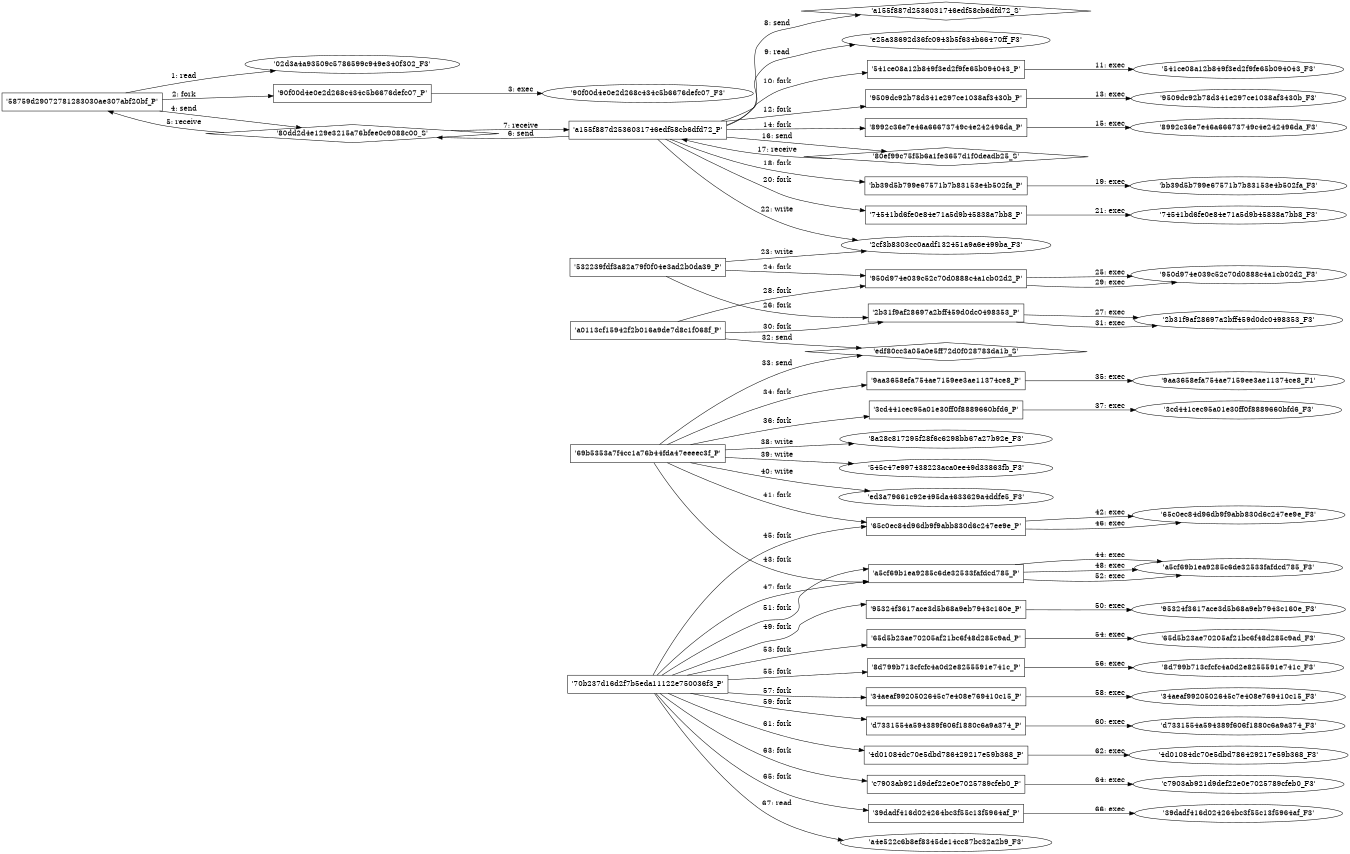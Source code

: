 digraph "D:\Learning\Paper\apt\基于CTI的攻击预警\Dataset\攻击图\ASGfromALLCTI\Vulnerability Spotlight A deep dive into WAGO’s cloud connectivity and the vulnerabilities that arise.dot" {
rankdir="LR"
size="9"
fixedsize="false"
splines="true"
nodesep=0.3
ranksep=0
fontsize=10
overlap="scalexy"
engine= "neato"
	"'02d3a4a93509c5786599c949e340f302_F3'" [node_type=file shape=ellipse]
	"'58759d29072781283030ae307abf20bf_P'" [node_type=Process shape=box]
	"'58759d29072781283030ae307abf20bf_P'" -> "'02d3a4a93509c5786599c949e340f302_F3'" [label="1: read"]
	"'58759d29072781283030ae307abf20bf_P'" [node_type=Process shape=box]
	"'90f00d4e0e2d268c434c5b6676defc07_P'" [node_type=Process shape=box]
	"'58759d29072781283030ae307abf20bf_P'" -> "'90f00d4e0e2d268c434c5b6676defc07_P'" [label="2: fork"]
	"'90f00d4e0e2d268c434c5b6676defc07_P'" [node_type=Process shape=box]
	"'90f00d4e0e2d268c434c5b6676defc07_F3'" [node_type=File shape=ellipse]
	"'90f00d4e0e2d268c434c5b6676defc07_P'" -> "'90f00d4e0e2d268c434c5b6676defc07_F3'" [label="3: exec"]
	"'80dd2d4e129e3215a76bfee0c9088c00_S'" [node_type=Socket shape=diamond]
	"'58759d29072781283030ae307abf20bf_P'" [node_type=Process shape=box]
	"'58759d29072781283030ae307abf20bf_P'" -> "'80dd2d4e129e3215a76bfee0c9088c00_S'" [label="4: send"]
	"'80dd2d4e129e3215a76bfee0c9088c00_S'" -> "'58759d29072781283030ae307abf20bf_P'" [label="5: receive"]
	"'80dd2d4e129e3215a76bfee0c9088c00_S'" [node_type=Socket shape=diamond]
	"'a155f887d2536031746edf58cb6dfd72_P'" [node_type=Process shape=box]
	"'a155f887d2536031746edf58cb6dfd72_P'" -> "'80dd2d4e129e3215a76bfee0c9088c00_S'" [label="6: send"]
	"'80dd2d4e129e3215a76bfee0c9088c00_S'" -> "'a155f887d2536031746edf58cb6dfd72_P'" [label="7: receive"]
	"'a155f887d2536031746edf58cb6dfd72_S'" [node_type=Socket shape=diamond]
	"'a155f887d2536031746edf58cb6dfd72_P'" [node_type=Process shape=box]
	"'a155f887d2536031746edf58cb6dfd72_P'" -> "'a155f887d2536031746edf58cb6dfd72_S'" [label="8: send"]
	"'e25a38692d36fc0943b5f634b66470ff_F3'" [node_type=file shape=ellipse]
	"'a155f887d2536031746edf58cb6dfd72_P'" [node_type=Process shape=box]
	"'a155f887d2536031746edf58cb6dfd72_P'" -> "'e25a38692d36fc0943b5f634b66470ff_F3'" [label="9: read"]
	"'a155f887d2536031746edf58cb6dfd72_P'" [node_type=Process shape=box]
	"'541ce08a12b849f3ed2f9fe65b094043_P'" [node_type=Process shape=box]
	"'a155f887d2536031746edf58cb6dfd72_P'" -> "'541ce08a12b849f3ed2f9fe65b094043_P'" [label="10: fork"]
	"'541ce08a12b849f3ed2f9fe65b094043_P'" [node_type=Process shape=box]
	"'541ce08a12b849f3ed2f9fe65b094043_F3'" [node_type=File shape=ellipse]
	"'541ce08a12b849f3ed2f9fe65b094043_P'" -> "'541ce08a12b849f3ed2f9fe65b094043_F3'" [label="11: exec"]
	"'a155f887d2536031746edf58cb6dfd72_P'" [node_type=Process shape=box]
	"'9509dc92b78d341e297ce1038af3430b_P'" [node_type=Process shape=box]
	"'a155f887d2536031746edf58cb6dfd72_P'" -> "'9509dc92b78d341e297ce1038af3430b_P'" [label="12: fork"]
	"'9509dc92b78d341e297ce1038af3430b_P'" [node_type=Process shape=box]
	"'9509dc92b78d341e297ce1038af3430b_F3'" [node_type=File shape=ellipse]
	"'9509dc92b78d341e297ce1038af3430b_P'" -> "'9509dc92b78d341e297ce1038af3430b_F3'" [label="13: exec"]
	"'a155f887d2536031746edf58cb6dfd72_P'" [node_type=Process shape=box]
	"'8992c36e7e46a66673749c4e242496da_P'" [node_type=Process shape=box]
	"'a155f887d2536031746edf58cb6dfd72_P'" -> "'8992c36e7e46a66673749c4e242496da_P'" [label="14: fork"]
	"'8992c36e7e46a66673749c4e242496da_P'" [node_type=Process shape=box]
	"'8992c36e7e46a66673749c4e242496da_F3'" [node_type=File shape=ellipse]
	"'8992c36e7e46a66673749c4e242496da_P'" -> "'8992c36e7e46a66673749c4e242496da_F3'" [label="15: exec"]
	"'80ef99c75f5b6a1fe3657d1f0deadb25_S'" [node_type=Socket shape=diamond]
	"'a155f887d2536031746edf58cb6dfd72_P'" [node_type=Process shape=box]
	"'a155f887d2536031746edf58cb6dfd72_P'" -> "'80ef99c75f5b6a1fe3657d1f0deadb25_S'" [label="16: send"]
	"'80ef99c75f5b6a1fe3657d1f0deadb25_S'" -> "'a155f887d2536031746edf58cb6dfd72_P'" [label="17: receive"]
	"'a155f887d2536031746edf58cb6dfd72_P'" [node_type=Process shape=box]
	"'bb39d5b799e67571b7b83153e4b502fa_P'" [node_type=Process shape=box]
	"'a155f887d2536031746edf58cb6dfd72_P'" -> "'bb39d5b799e67571b7b83153e4b502fa_P'" [label="18: fork"]
	"'bb39d5b799e67571b7b83153e4b502fa_P'" [node_type=Process shape=box]
	"'bb39d5b799e67571b7b83153e4b502fa_F3'" [node_type=File shape=ellipse]
	"'bb39d5b799e67571b7b83153e4b502fa_P'" -> "'bb39d5b799e67571b7b83153e4b502fa_F3'" [label="19: exec"]
	"'a155f887d2536031746edf58cb6dfd72_P'" [node_type=Process shape=box]
	"'74541bd6fe0e84e71a5d9b45838a7bb8_P'" [node_type=Process shape=box]
	"'a155f887d2536031746edf58cb6dfd72_P'" -> "'74541bd6fe0e84e71a5d9b45838a7bb8_P'" [label="20: fork"]
	"'74541bd6fe0e84e71a5d9b45838a7bb8_P'" [node_type=Process shape=box]
	"'74541bd6fe0e84e71a5d9b45838a7bb8_F3'" [node_type=File shape=ellipse]
	"'74541bd6fe0e84e71a5d9b45838a7bb8_P'" -> "'74541bd6fe0e84e71a5d9b45838a7bb8_F3'" [label="21: exec"]
	"'2cf3b8303cc0aadf132451a9a6e499ba_F3'" [node_type=file shape=ellipse]
	"'a155f887d2536031746edf58cb6dfd72_P'" [node_type=Process shape=box]
	"'a155f887d2536031746edf58cb6dfd72_P'" -> "'2cf3b8303cc0aadf132451a9a6e499ba_F3'" [label="22: write"]
	"'2cf3b8303cc0aadf132451a9a6e499ba_F3'" [node_type=file shape=ellipse]
	"'532239fdf3a82a79f0f04e3ad2b0da39_P'" [node_type=Process shape=box]
	"'532239fdf3a82a79f0f04e3ad2b0da39_P'" -> "'2cf3b8303cc0aadf132451a9a6e499ba_F3'" [label="23: write"]
	"'532239fdf3a82a79f0f04e3ad2b0da39_P'" [node_type=Process shape=box]
	"'950d974e039c52c70d0888c4a1cb02d2_P'" [node_type=Process shape=box]
	"'532239fdf3a82a79f0f04e3ad2b0da39_P'" -> "'950d974e039c52c70d0888c4a1cb02d2_P'" [label="24: fork"]
	"'950d974e039c52c70d0888c4a1cb02d2_P'" [node_type=Process shape=box]
	"'950d974e039c52c70d0888c4a1cb02d2_F3'" [node_type=File shape=ellipse]
	"'950d974e039c52c70d0888c4a1cb02d2_P'" -> "'950d974e039c52c70d0888c4a1cb02d2_F3'" [label="25: exec"]
	"'532239fdf3a82a79f0f04e3ad2b0da39_P'" [node_type=Process shape=box]
	"'2b31f9af28697a2bff459d0dc0498353_P'" [node_type=Process shape=box]
	"'532239fdf3a82a79f0f04e3ad2b0da39_P'" -> "'2b31f9af28697a2bff459d0dc0498353_P'" [label="26: fork"]
	"'2b31f9af28697a2bff459d0dc0498353_P'" [node_type=Process shape=box]
	"'2b31f9af28697a2bff459d0dc0498353_F3'" [node_type=File shape=ellipse]
	"'2b31f9af28697a2bff459d0dc0498353_P'" -> "'2b31f9af28697a2bff459d0dc0498353_F3'" [label="27: exec"]
	"'a0113cf15942f2b016a9de7d8c1f068f_P'" [node_type=Process shape=box]
	"'950d974e039c52c70d0888c4a1cb02d2_P'" [node_type=Process shape=box]
	"'a0113cf15942f2b016a9de7d8c1f068f_P'" -> "'950d974e039c52c70d0888c4a1cb02d2_P'" [label="28: fork"]
	"'950d974e039c52c70d0888c4a1cb02d2_P'" [node_type=Process shape=box]
	"'950d974e039c52c70d0888c4a1cb02d2_F3'" [node_type=File shape=ellipse]
	"'950d974e039c52c70d0888c4a1cb02d2_P'" -> "'950d974e039c52c70d0888c4a1cb02d2_F3'" [label="29: exec"]
	"'a0113cf15942f2b016a9de7d8c1f068f_P'" [node_type=Process shape=box]
	"'2b31f9af28697a2bff459d0dc0498353_P'" [node_type=Process shape=box]
	"'a0113cf15942f2b016a9de7d8c1f068f_P'" -> "'2b31f9af28697a2bff459d0dc0498353_P'" [label="30: fork"]
	"'2b31f9af28697a2bff459d0dc0498353_P'" [node_type=Process shape=box]
	"'2b31f9af28697a2bff459d0dc0498353_F3'" [node_type=File shape=ellipse]
	"'2b31f9af28697a2bff459d0dc0498353_P'" -> "'2b31f9af28697a2bff459d0dc0498353_F3'" [label="31: exec"]
	"'edf80cc3a05a0e5ff72d0f028783da1b_S'" [node_type=Socket shape=diamond]
	"'a0113cf15942f2b016a9de7d8c1f068f_P'" [node_type=Process shape=box]
	"'a0113cf15942f2b016a9de7d8c1f068f_P'" -> "'edf80cc3a05a0e5ff72d0f028783da1b_S'" [label="32: send"]
	"'edf80cc3a05a0e5ff72d0f028783da1b_S'" [node_type=Socket shape=diamond]
	"'69b5353a7f4cc1a76b44fda47eeeec3f_P'" [node_type=Process shape=box]
	"'69b5353a7f4cc1a76b44fda47eeeec3f_P'" -> "'edf80cc3a05a0e5ff72d0f028783da1b_S'" [label="33: send"]
	"'69b5353a7f4cc1a76b44fda47eeeec3f_P'" [node_type=Process shape=box]
	"'9aa3658efa754ae7159ee3ae11374ce8_P'" [node_type=Process shape=box]
	"'69b5353a7f4cc1a76b44fda47eeeec3f_P'" -> "'9aa3658efa754ae7159ee3ae11374ce8_P'" [label="34: fork"]
	"'9aa3658efa754ae7159ee3ae11374ce8_P'" [node_type=Process shape=box]
	"'9aa3658efa754ae7159ee3ae11374ce8_F1'" [node_type=File shape=ellipse]
	"'9aa3658efa754ae7159ee3ae11374ce8_P'" -> "'9aa3658efa754ae7159ee3ae11374ce8_F1'" [label="35: exec"]
	"'69b5353a7f4cc1a76b44fda47eeeec3f_P'" [node_type=Process shape=box]
	"'3cd441cec95a01e30ff0f8889660bfd6_P'" [node_type=Process shape=box]
	"'69b5353a7f4cc1a76b44fda47eeeec3f_P'" -> "'3cd441cec95a01e30ff0f8889660bfd6_P'" [label="36: fork"]
	"'3cd441cec95a01e30ff0f8889660bfd6_P'" [node_type=Process shape=box]
	"'3cd441cec95a01e30ff0f8889660bfd6_F3'" [node_type=File shape=ellipse]
	"'3cd441cec95a01e30ff0f8889660bfd6_P'" -> "'3cd441cec95a01e30ff0f8889660bfd6_F3'" [label="37: exec"]
	"'8a28c817295f28f6c6298bb67a27b92e_F3'" [node_type=file shape=ellipse]
	"'69b5353a7f4cc1a76b44fda47eeeec3f_P'" [node_type=Process shape=box]
	"'69b5353a7f4cc1a76b44fda47eeeec3f_P'" -> "'8a28c817295f28f6c6298bb67a27b92e_F3'" [label="38: write"]
	"'545c47e997438223aca0ee49d33863fb_F3'" [node_type=file shape=ellipse]
	"'69b5353a7f4cc1a76b44fda47eeeec3f_P'" [node_type=Process shape=box]
	"'69b5353a7f4cc1a76b44fda47eeeec3f_P'" -> "'545c47e997438223aca0ee49d33863fb_F3'" [label="39: write"]
	"'ed3a79661c92e495da4633629a4ddfe5_F3'" [node_type=file shape=ellipse]
	"'69b5353a7f4cc1a76b44fda47eeeec3f_P'" [node_type=Process shape=box]
	"'69b5353a7f4cc1a76b44fda47eeeec3f_P'" -> "'ed3a79661c92e495da4633629a4ddfe5_F3'" [label="40: write"]
	"'69b5353a7f4cc1a76b44fda47eeeec3f_P'" [node_type=Process shape=box]
	"'65c0ec84d96db9f9abb830d6c247ee9e_P'" [node_type=Process shape=box]
	"'69b5353a7f4cc1a76b44fda47eeeec3f_P'" -> "'65c0ec84d96db9f9abb830d6c247ee9e_P'" [label="41: fork"]
	"'65c0ec84d96db9f9abb830d6c247ee9e_P'" [node_type=Process shape=box]
	"'65c0ec84d96db9f9abb830d6c247ee9e_F3'" [node_type=File shape=ellipse]
	"'65c0ec84d96db9f9abb830d6c247ee9e_P'" -> "'65c0ec84d96db9f9abb830d6c247ee9e_F3'" [label="42: exec"]
	"'69b5353a7f4cc1a76b44fda47eeeec3f_P'" [node_type=Process shape=box]
	"'a5cf69b1ea9285c6de32533fafdcd785_P'" [node_type=Process shape=box]
	"'69b5353a7f4cc1a76b44fda47eeeec3f_P'" -> "'a5cf69b1ea9285c6de32533fafdcd785_P'" [label="43: fork"]
	"'a5cf69b1ea9285c6de32533fafdcd785_P'" [node_type=Process shape=box]
	"'a5cf69b1ea9285c6de32533fafdcd785_F3'" [node_type=File shape=ellipse]
	"'a5cf69b1ea9285c6de32533fafdcd785_P'" -> "'a5cf69b1ea9285c6de32533fafdcd785_F3'" [label="44: exec"]
	"'70b237d16d2f7b5eda11122e750036f3_P'" [node_type=Process shape=box]
	"'65c0ec84d96db9f9abb830d6c247ee9e_P'" [node_type=Process shape=box]
	"'70b237d16d2f7b5eda11122e750036f3_P'" -> "'65c0ec84d96db9f9abb830d6c247ee9e_P'" [label="45: fork"]
	"'65c0ec84d96db9f9abb830d6c247ee9e_P'" [node_type=Process shape=box]
	"'65c0ec84d96db9f9abb830d6c247ee9e_F3'" [node_type=File shape=ellipse]
	"'65c0ec84d96db9f9abb830d6c247ee9e_P'" -> "'65c0ec84d96db9f9abb830d6c247ee9e_F3'" [label="46: exec"]
	"'70b237d16d2f7b5eda11122e750036f3_P'" [node_type=Process shape=box]
	"'a5cf69b1ea9285c6de32533fafdcd785_P'" [node_type=Process shape=box]
	"'70b237d16d2f7b5eda11122e750036f3_P'" -> "'a5cf69b1ea9285c6de32533fafdcd785_P'" [label="47: fork"]
	"'a5cf69b1ea9285c6de32533fafdcd785_P'" [node_type=Process shape=box]
	"'a5cf69b1ea9285c6de32533fafdcd785_F3'" [node_type=File shape=ellipse]
	"'a5cf69b1ea9285c6de32533fafdcd785_P'" -> "'a5cf69b1ea9285c6de32533fafdcd785_F3'" [label="48: exec"]
	"'70b237d16d2f7b5eda11122e750036f3_P'" [node_type=Process shape=box]
	"'95324f3617ace3d5b68a9eb7943c160e_P'" [node_type=Process shape=box]
	"'70b237d16d2f7b5eda11122e750036f3_P'" -> "'95324f3617ace3d5b68a9eb7943c160e_P'" [label="49: fork"]
	"'95324f3617ace3d5b68a9eb7943c160e_P'" [node_type=Process shape=box]
	"'95324f3617ace3d5b68a9eb7943c160e_F3'" [node_type=File shape=ellipse]
	"'95324f3617ace3d5b68a9eb7943c160e_P'" -> "'95324f3617ace3d5b68a9eb7943c160e_F3'" [label="50: exec"]
	"'70b237d16d2f7b5eda11122e750036f3_P'" [node_type=Process shape=box]
	"'a5cf69b1ea9285c6de32533fafdcd785_P'" [node_type=Process shape=box]
	"'70b237d16d2f7b5eda11122e750036f3_P'" -> "'a5cf69b1ea9285c6de32533fafdcd785_P'" [label="51: fork"]
	"'a5cf69b1ea9285c6de32533fafdcd785_P'" [node_type=Process shape=box]
	"'a5cf69b1ea9285c6de32533fafdcd785_F3'" [node_type=File shape=ellipse]
	"'a5cf69b1ea9285c6de32533fafdcd785_P'" -> "'a5cf69b1ea9285c6de32533fafdcd785_F3'" [label="52: exec"]
	"'70b237d16d2f7b5eda11122e750036f3_P'" [node_type=Process shape=box]
	"'65d5b23ae70205af21bc6f48d285c9ad_P'" [node_type=Process shape=box]
	"'70b237d16d2f7b5eda11122e750036f3_P'" -> "'65d5b23ae70205af21bc6f48d285c9ad_P'" [label="53: fork"]
	"'65d5b23ae70205af21bc6f48d285c9ad_P'" [node_type=Process shape=box]
	"'65d5b23ae70205af21bc6f48d285c9ad_F3'" [node_type=File shape=ellipse]
	"'65d5b23ae70205af21bc6f48d285c9ad_P'" -> "'65d5b23ae70205af21bc6f48d285c9ad_F3'" [label="54: exec"]
	"'70b237d16d2f7b5eda11122e750036f3_P'" [node_type=Process shape=box]
	"'8d799b713cfcfc4a0d2e8255591e741c_P'" [node_type=Process shape=box]
	"'70b237d16d2f7b5eda11122e750036f3_P'" -> "'8d799b713cfcfc4a0d2e8255591e741c_P'" [label="55: fork"]
	"'8d799b713cfcfc4a0d2e8255591e741c_P'" [node_type=Process shape=box]
	"'8d799b713cfcfc4a0d2e8255591e741c_F3'" [node_type=File shape=ellipse]
	"'8d799b713cfcfc4a0d2e8255591e741c_P'" -> "'8d799b713cfcfc4a0d2e8255591e741c_F3'" [label="56: exec"]
	"'70b237d16d2f7b5eda11122e750036f3_P'" [node_type=Process shape=box]
	"'34aeaf9920502645c7e408e769410c15_P'" [node_type=Process shape=box]
	"'70b237d16d2f7b5eda11122e750036f3_P'" -> "'34aeaf9920502645c7e408e769410c15_P'" [label="57: fork"]
	"'34aeaf9920502645c7e408e769410c15_P'" [node_type=Process shape=box]
	"'34aeaf9920502645c7e408e769410c15_F3'" [node_type=File shape=ellipse]
	"'34aeaf9920502645c7e408e769410c15_P'" -> "'34aeaf9920502645c7e408e769410c15_F3'" [label="58: exec"]
	"'70b237d16d2f7b5eda11122e750036f3_P'" [node_type=Process shape=box]
	"'d7331554a594389f606f1880c6a9a374_P'" [node_type=Process shape=box]
	"'70b237d16d2f7b5eda11122e750036f3_P'" -> "'d7331554a594389f606f1880c6a9a374_P'" [label="59: fork"]
	"'d7331554a594389f606f1880c6a9a374_P'" [node_type=Process shape=box]
	"'d7331554a594389f606f1880c6a9a374_F3'" [node_type=File shape=ellipse]
	"'d7331554a594389f606f1880c6a9a374_P'" -> "'d7331554a594389f606f1880c6a9a374_F3'" [label="60: exec"]
	"'70b237d16d2f7b5eda11122e750036f3_P'" [node_type=Process shape=box]
	"'4d01084dc70e5dbd786429217e59b368_P'" [node_type=Process shape=box]
	"'70b237d16d2f7b5eda11122e750036f3_P'" -> "'4d01084dc70e5dbd786429217e59b368_P'" [label="61: fork"]
	"'4d01084dc70e5dbd786429217e59b368_P'" [node_type=Process shape=box]
	"'4d01084dc70e5dbd786429217e59b368_F3'" [node_type=File shape=ellipse]
	"'4d01084dc70e5dbd786429217e59b368_P'" -> "'4d01084dc70e5dbd786429217e59b368_F3'" [label="62: exec"]
	"'70b237d16d2f7b5eda11122e750036f3_P'" [node_type=Process shape=box]
	"'c7903ab921d9def22e0e7025789cfeb0_P'" [node_type=Process shape=box]
	"'70b237d16d2f7b5eda11122e750036f3_P'" -> "'c7903ab921d9def22e0e7025789cfeb0_P'" [label="63: fork"]
	"'c7903ab921d9def22e0e7025789cfeb0_P'" [node_type=Process shape=box]
	"'c7903ab921d9def22e0e7025789cfeb0_F3'" [node_type=File shape=ellipse]
	"'c7903ab921d9def22e0e7025789cfeb0_P'" -> "'c7903ab921d9def22e0e7025789cfeb0_F3'" [label="64: exec"]
	"'70b237d16d2f7b5eda11122e750036f3_P'" [node_type=Process shape=box]
	"'39dadf416d024264bc3f55c13f5964af_P'" [node_type=Process shape=box]
	"'70b237d16d2f7b5eda11122e750036f3_P'" -> "'39dadf416d024264bc3f55c13f5964af_P'" [label="65: fork"]
	"'39dadf416d024264bc3f55c13f5964af_P'" [node_type=Process shape=box]
	"'39dadf416d024264bc3f55c13f5964af_F3'" [node_type=File shape=ellipse]
	"'39dadf416d024264bc3f55c13f5964af_P'" -> "'39dadf416d024264bc3f55c13f5964af_F3'" [label="66: exec"]
	"'a4e522c6b8ef8345de14cc87bc32a2b9_F3'" [node_type=file shape=ellipse]
	"'70b237d16d2f7b5eda11122e750036f3_P'" [node_type=Process shape=box]
	"'70b237d16d2f7b5eda11122e750036f3_P'" -> "'a4e522c6b8ef8345de14cc87bc32a2b9_F3'" [label="67: read"]
}
